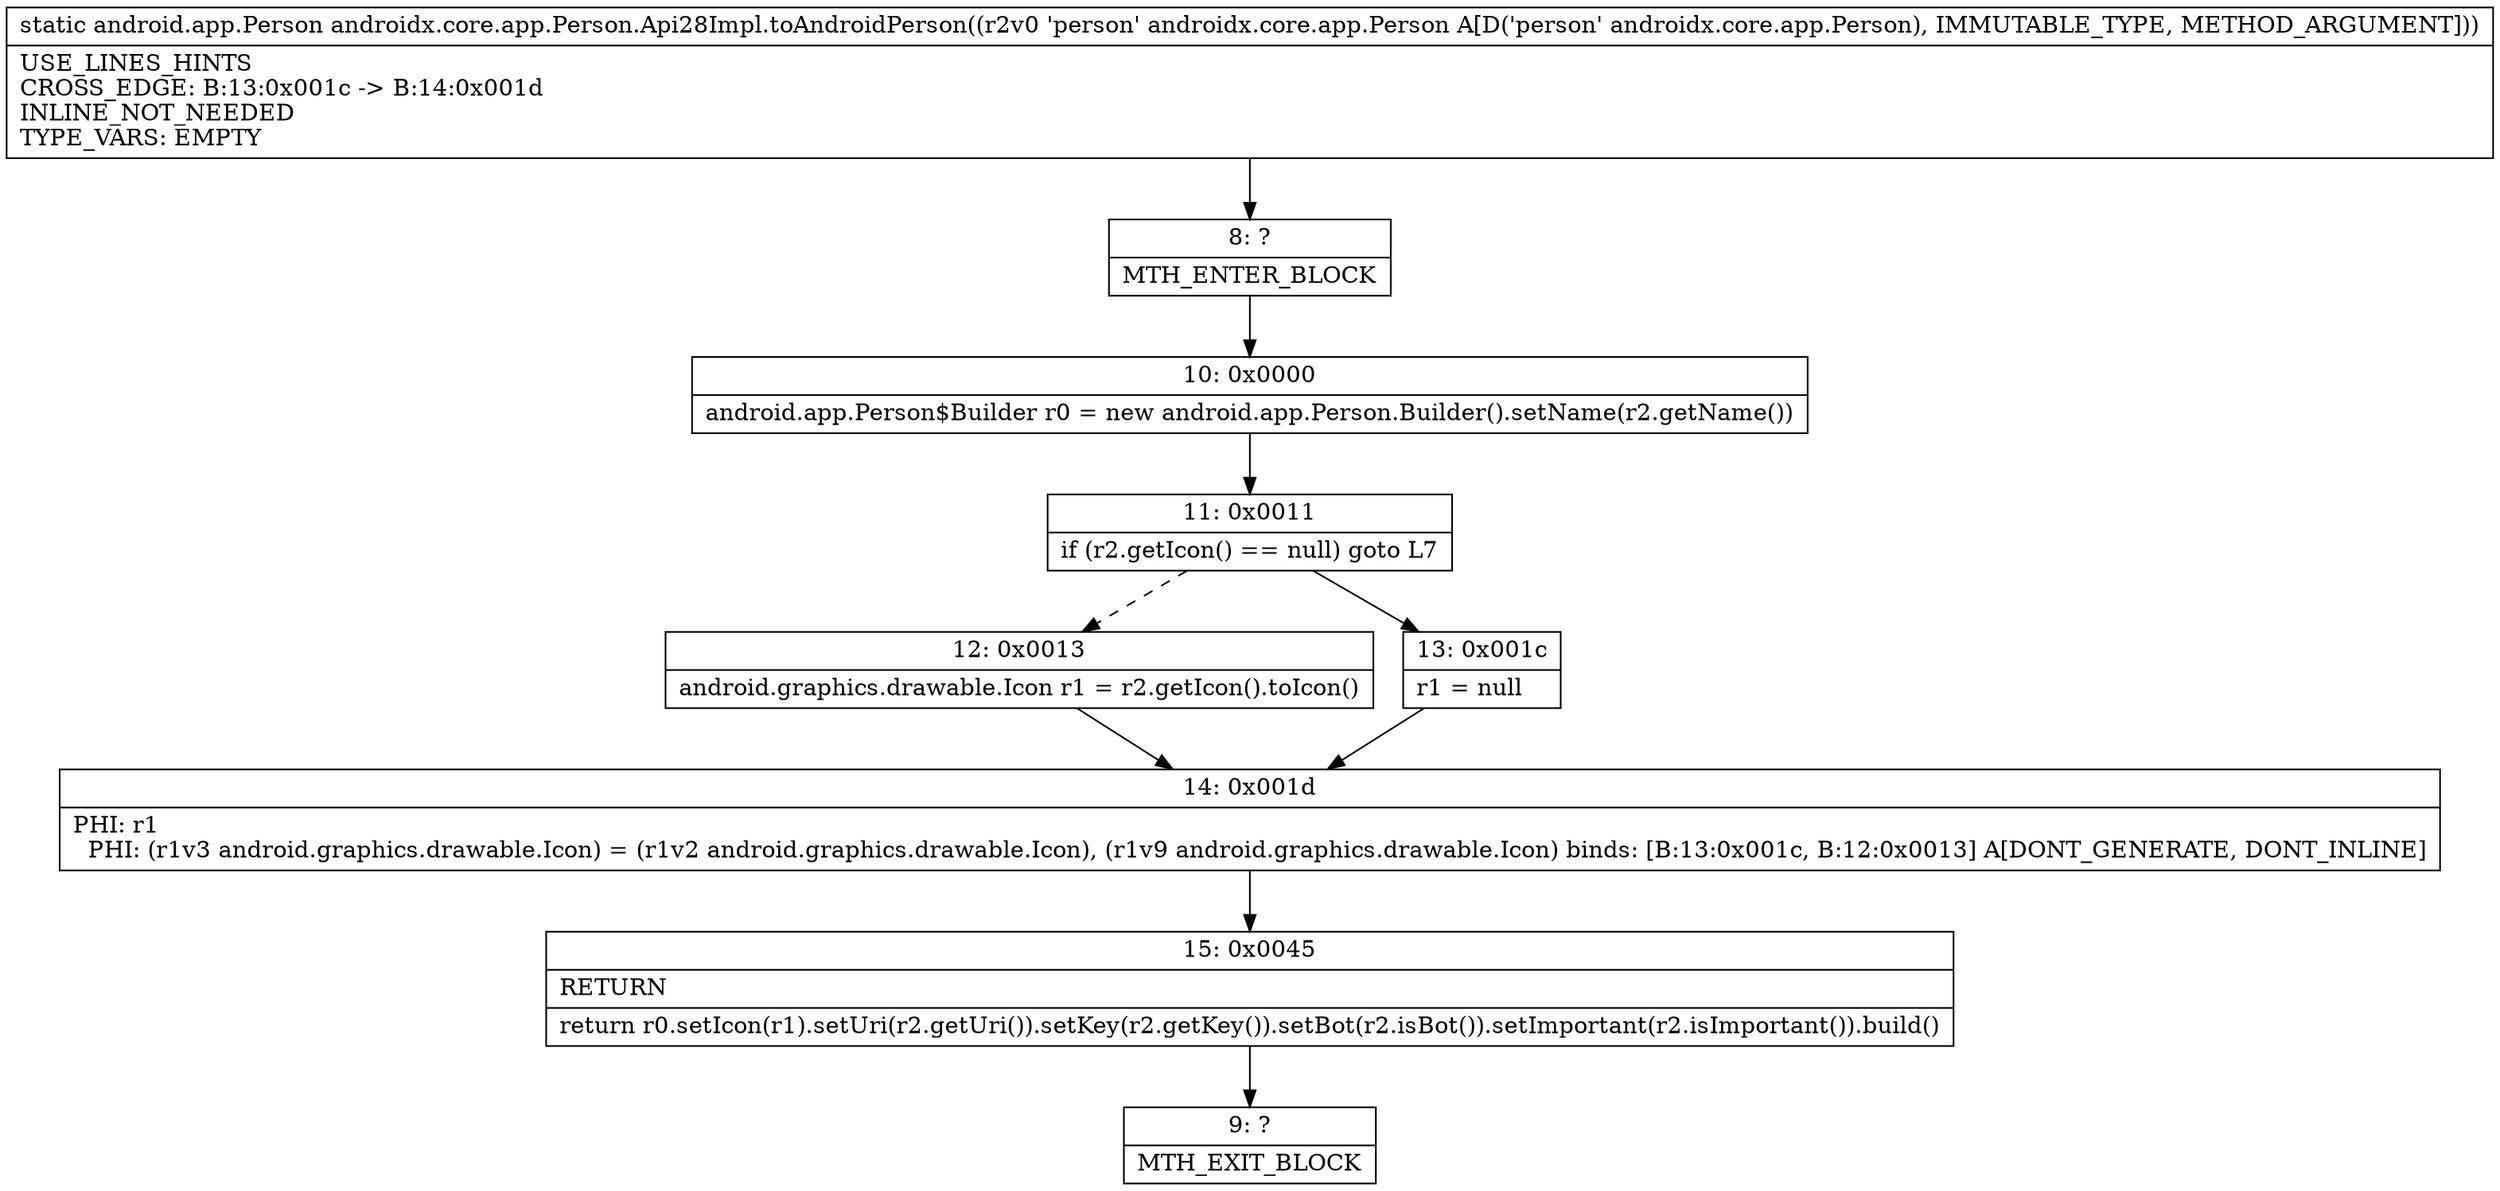 digraph "CFG forandroidx.core.app.Person.Api28Impl.toAndroidPerson(Landroidx\/core\/app\/Person;)Landroid\/app\/Person;" {
Node_8 [shape=record,label="{8\:\ ?|MTH_ENTER_BLOCK\l}"];
Node_10 [shape=record,label="{10\:\ 0x0000|android.app.Person$Builder r0 = new android.app.Person.Builder().setName(r2.getName())\l}"];
Node_11 [shape=record,label="{11\:\ 0x0011|if (r2.getIcon() == null) goto L7\l}"];
Node_12 [shape=record,label="{12\:\ 0x0013|android.graphics.drawable.Icon r1 = r2.getIcon().toIcon()\l}"];
Node_14 [shape=record,label="{14\:\ 0x001d|PHI: r1 \l  PHI: (r1v3 android.graphics.drawable.Icon) = (r1v2 android.graphics.drawable.Icon), (r1v9 android.graphics.drawable.Icon) binds: [B:13:0x001c, B:12:0x0013] A[DONT_GENERATE, DONT_INLINE]\l}"];
Node_15 [shape=record,label="{15\:\ 0x0045|RETURN\l|return r0.setIcon(r1).setUri(r2.getUri()).setKey(r2.getKey()).setBot(r2.isBot()).setImportant(r2.isImportant()).build()\l}"];
Node_9 [shape=record,label="{9\:\ ?|MTH_EXIT_BLOCK\l}"];
Node_13 [shape=record,label="{13\:\ 0x001c|r1 = null\l}"];
MethodNode[shape=record,label="{static android.app.Person androidx.core.app.Person.Api28Impl.toAndroidPerson((r2v0 'person' androidx.core.app.Person A[D('person' androidx.core.app.Person), IMMUTABLE_TYPE, METHOD_ARGUMENT]))  | USE_LINES_HINTS\lCROSS_EDGE: B:13:0x001c \-\> B:14:0x001d\lINLINE_NOT_NEEDED\lTYPE_VARS: EMPTY\l}"];
MethodNode -> Node_8;Node_8 -> Node_10;
Node_10 -> Node_11;
Node_11 -> Node_12[style=dashed];
Node_11 -> Node_13;
Node_12 -> Node_14;
Node_14 -> Node_15;
Node_15 -> Node_9;
Node_13 -> Node_14;
}

